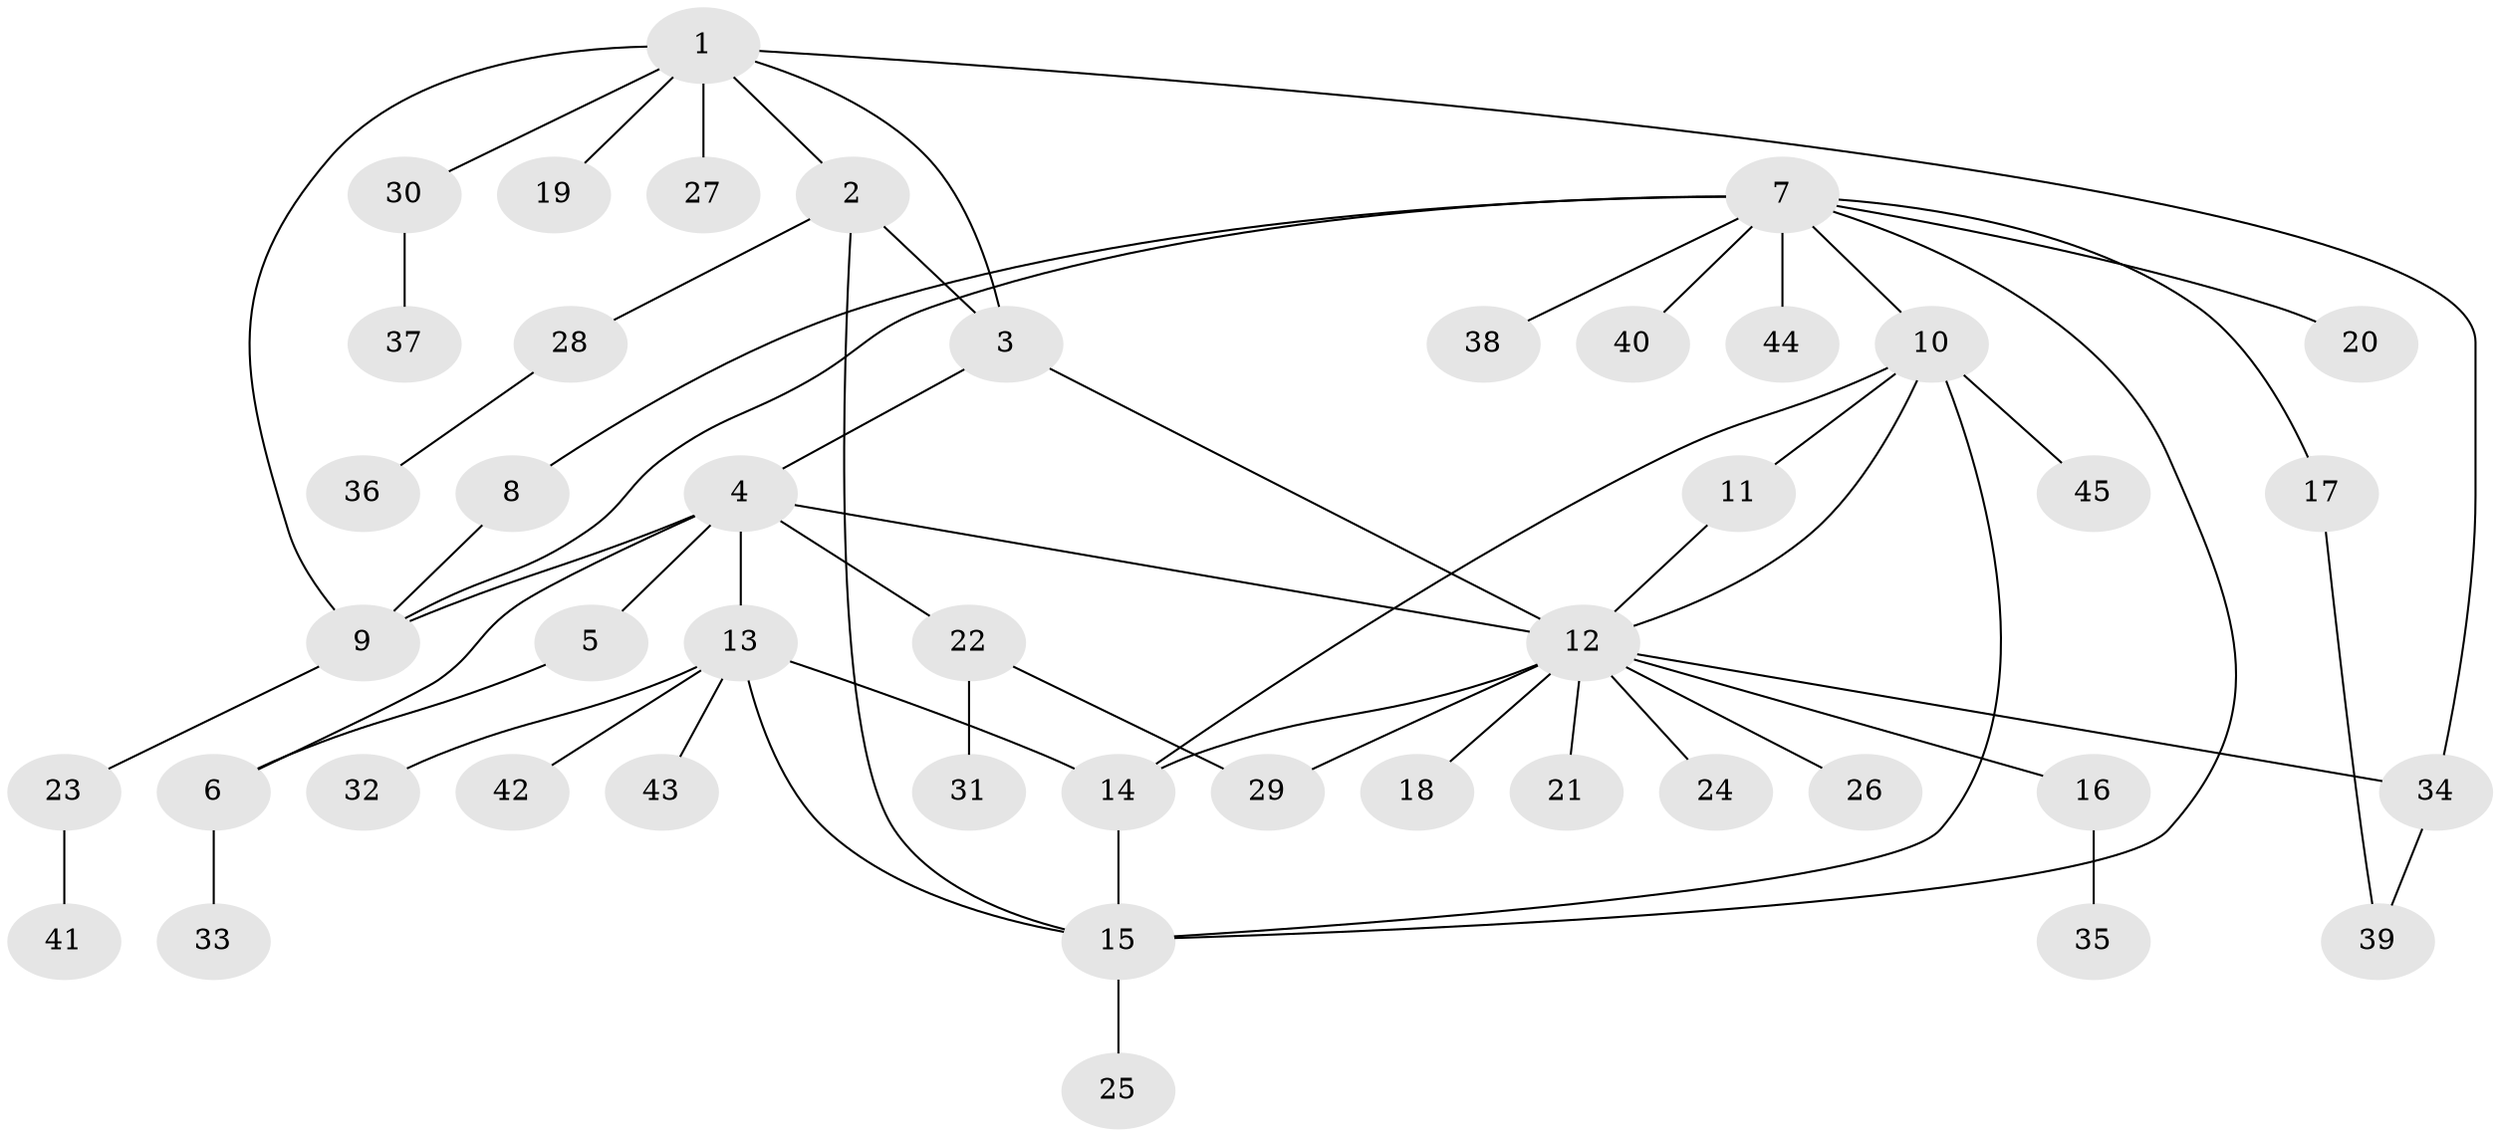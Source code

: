 // original degree distribution, {8: 0.027777777777777776, 4: 0.05555555555555555, 5: 0.027777777777777776, 2: 0.2222222222222222, 10: 0.013888888888888888, 3: 0.09722222222222222, 7: 0.027777777777777776, 13: 0.013888888888888888, 6: 0.013888888888888888, 1: 0.5}
// Generated by graph-tools (version 1.1) at 2025/52/03/04/25 22:52:10]
// undirected, 45 vertices, 60 edges
graph export_dot {
  node [color=gray90,style=filled];
  1;
  2;
  3;
  4;
  5;
  6;
  7;
  8;
  9;
  10;
  11;
  12;
  13;
  14;
  15;
  16;
  17;
  18;
  19;
  20;
  21;
  22;
  23;
  24;
  25;
  26;
  27;
  28;
  29;
  30;
  31;
  32;
  33;
  34;
  35;
  36;
  37;
  38;
  39;
  40;
  41;
  42;
  43;
  44;
  45;
  1 -- 2 [weight=1.0];
  1 -- 3 [weight=1.0];
  1 -- 9 [weight=1.0];
  1 -- 19 [weight=1.0];
  1 -- 27 [weight=1.0];
  1 -- 30 [weight=1.0];
  1 -- 34 [weight=1.0];
  2 -- 3 [weight=1.0];
  2 -- 15 [weight=1.0];
  2 -- 28 [weight=1.0];
  3 -- 4 [weight=1.0];
  3 -- 12 [weight=1.0];
  4 -- 5 [weight=1.0];
  4 -- 6 [weight=1.0];
  4 -- 9 [weight=1.0];
  4 -- 12 [weight=1.0];
  4 -- 13 [weight=1.0];
  4 -- 22 [weight=1.0];
  5 -- 6 [weight=1.0];
  6 -- 33 [weight=1.0];
  7 -- 8 [weight=1.0];
  7 -- 9 [weight=1.0];
  7 -- 10 [weight=1.0];
  7 -- 15 [weight=1.0];
  7 -- 17 [weight=1.0];
  7 -- 20 [weight=1.0];
  7 -- 38 [weight=1.0];
  7 -- 40 [weight=1.0];
  7 -- 44 [weight=1.0];
  8 -- 9 [weight=1.0];
  9 -- 23 [weight=1.0];
  10 -- 11 [weight=1.0];
  10 -- 12 [weight=1.0];
  10 -- 14 [weight=1.0];
  10 -- 15 [weight=1.0];
  10 -- 45 [weight=1.0];
  11 -- 12 [weight=1.0];
  12 -- 14 [weight=1.0];
  12 -- 16 [weight=1.0];
  12 -- 18 [weight=1.0];
  12 -- 21 [weight=1.0];
  12 -- 24 [weight=1.0];
  12 -- 26 [weight=1.0];
  12 -- 29 [weight=1.0];
  12 -- 34 [weight=1.0];
  13 -- 14 [weight=1.0];
  13 -- 15 [weight=1.0];
  13 -- 32 [weight=1.0];
  13 -- 42 [weight=1.0];
  13 -- 43 [weight=1.0];
  14 -- 15 [weight=1.0];
  15 -- 25 [weight=1.0];
  16 -- 35 [weight=1.0];
  17 -- 39 [weight=1.0];
  22 -- 29 [weight=1.0];
  22 -- 31 [weight=1.0];
  23 -- 41 [weight=1.0];
  28 -- 36 [weight=1.0];
  30 -- 37 [weight=1.0];
  34 -- 39 [weight=1.0];
}
